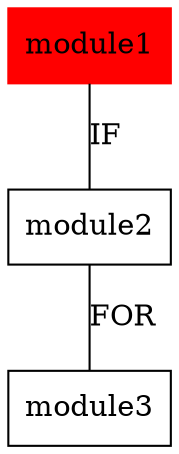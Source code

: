 graph "./test/goodExample_3Modules/output/" {
"module1" ["shape"="rectangle","color"="red","style"="filled"]
"module2" ["shape"="rectangle"]
"module3" ["shape"="rectangle"]
"module1" -- "module2" ["label"="IF"]
"module2" -- "module3" ["label"="FOR"]
}